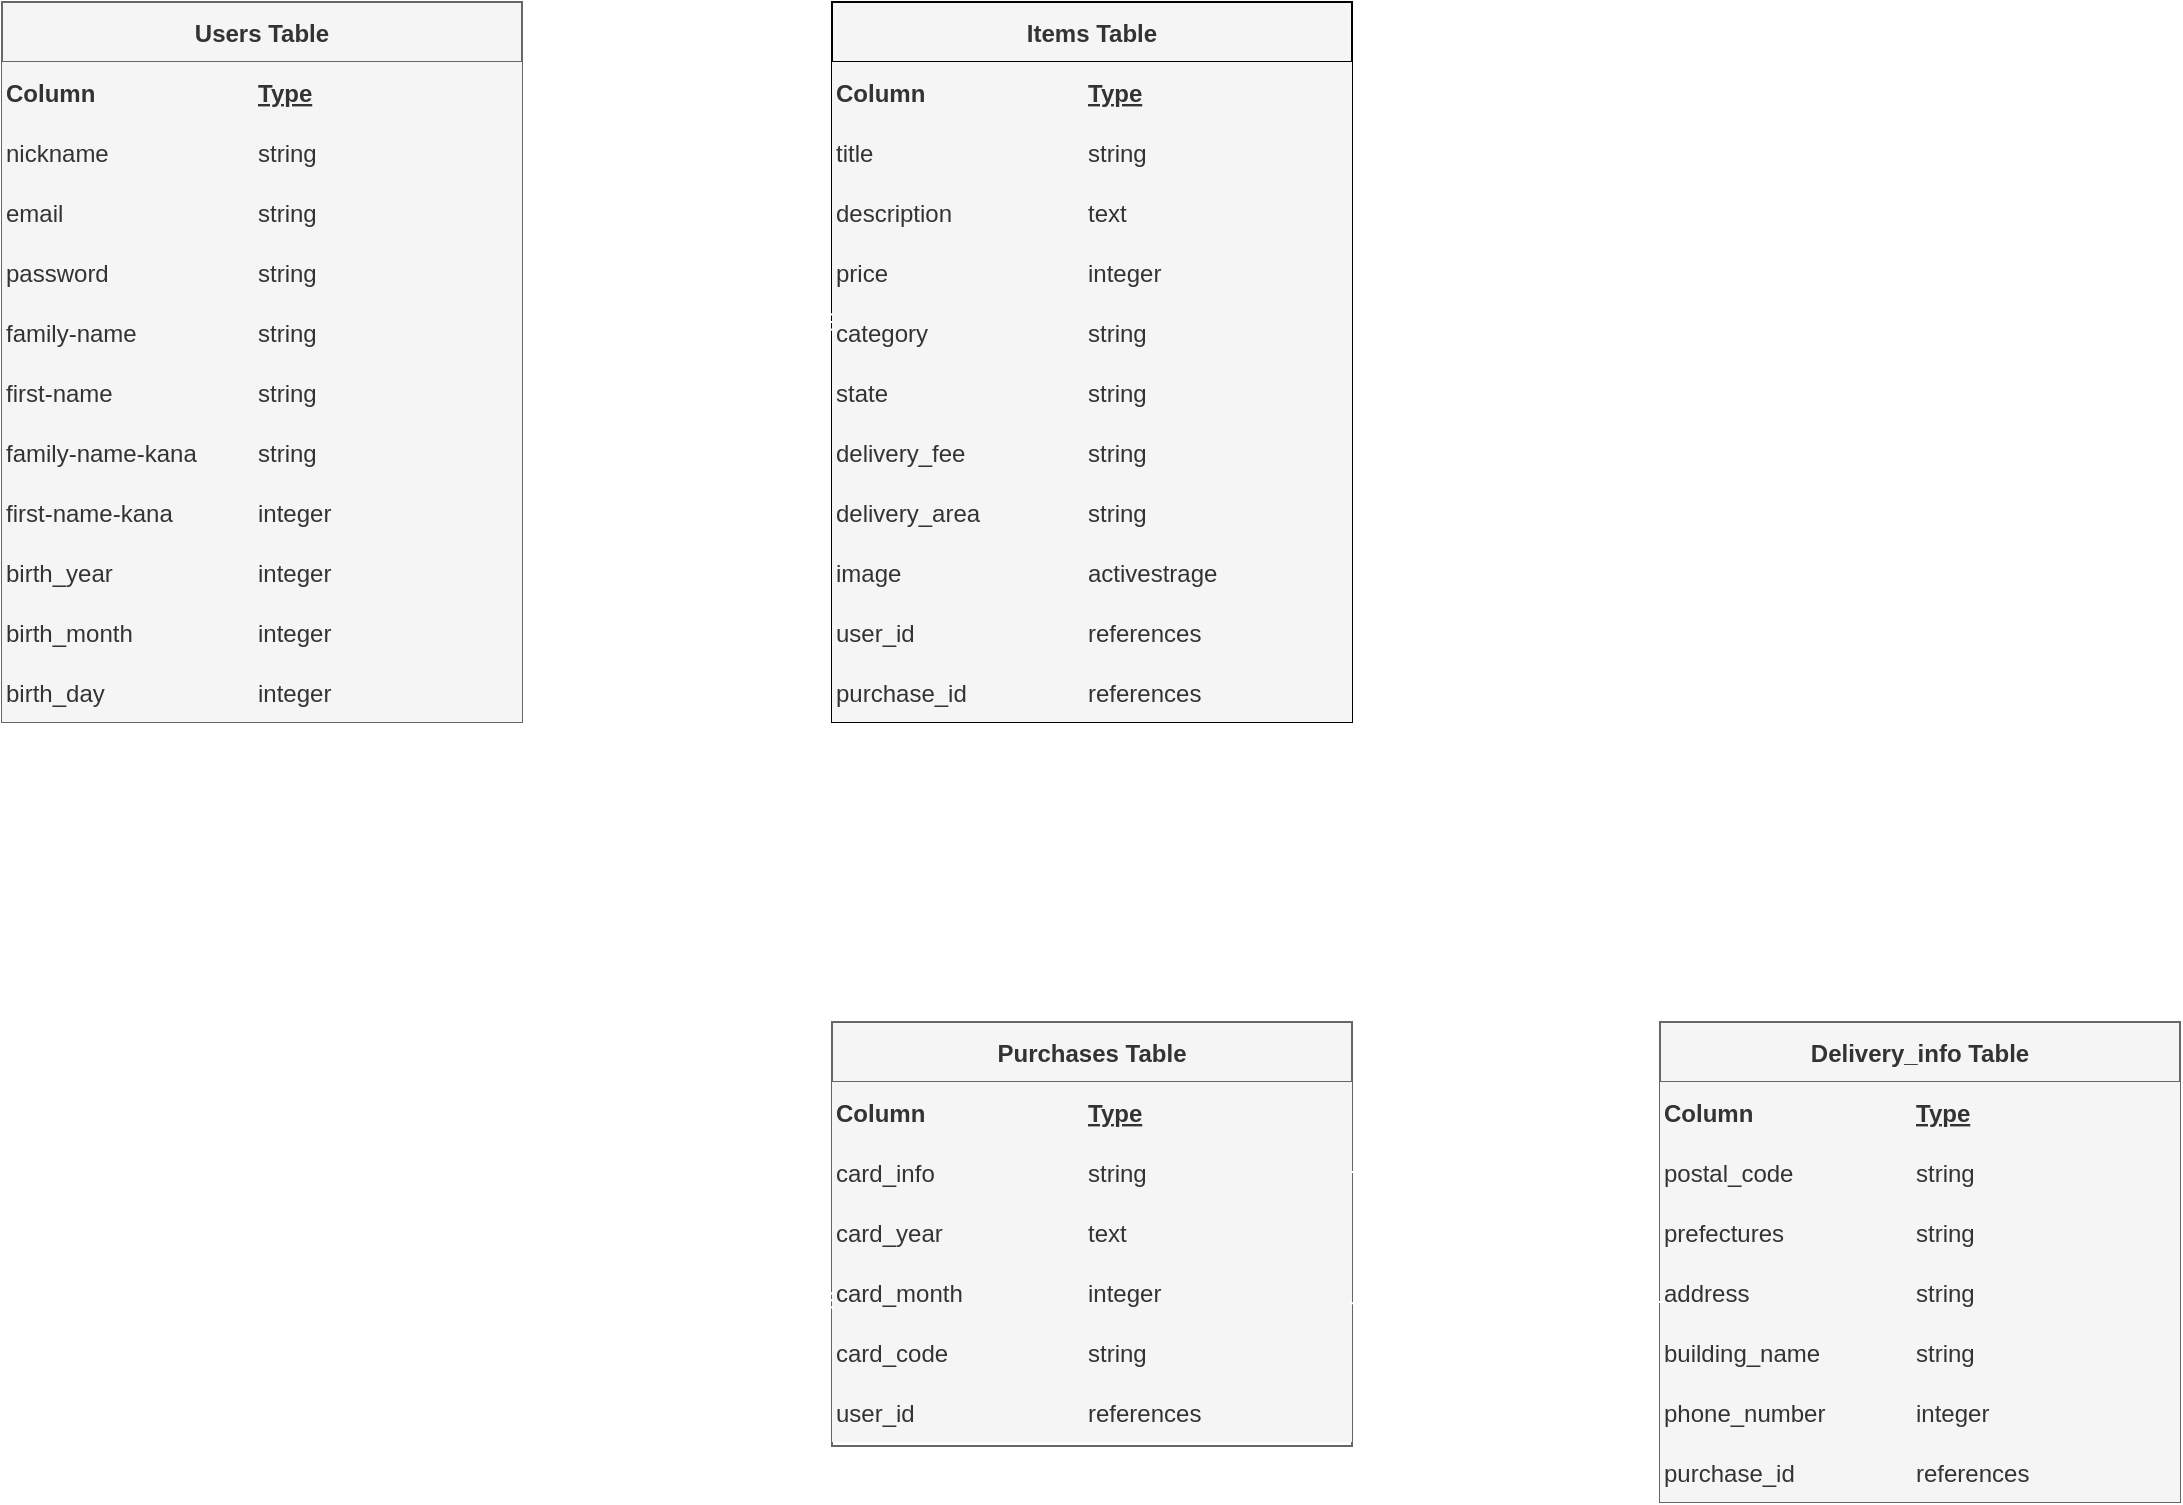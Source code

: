 <mxfile version="13.10.0" type="embed">
    <diagram id="tM0dwKvRPoc4STVT1mrL" name="ページ1">
        <mxGraphModel dx="780" dy="675" grid="1" gridSize="10" guides="1" tooltips="1" connect="1" arrows="1" fold="1" page="1" pageScale="1" pageWidth="1169" pageHeight="827" math="0" shadow="0">
            <root>
                <mxCell id="0"/>
                <mxCell id="1" parent="0"/>
                <mxCell id="63" value="Users Table" style="shape=table;startSize=30;container=1;collapsible=1;childLayout=tableLayout;fixedRows=1;rowLines=0;fontStyle=1;align=center;resizeLast=1;fillColor=#f5f5f5;strokeColor=#666666;fontColor=#333333;" parent="1" vertex="1">
                    <mxGeometry x="40" y="38" width="260" height="360" as="geometry"/>
                </mxCell>
                <mxCell id="64" value="" style="shape=partialRectangle;collapsible=0;dropTarget=0;pointerEvents=0;fillColor=#f5f5f5;top=0;left=0;bottom=1;right=0;points=[[0,0.5],[1,0.5]];portConstraint=eastwest;strokeColor=#666666;fontColor=#333333;" parent="63" vertex="1">
                    <mxGeometry y="30" width="260" height="30" as="geometry"/>
                </mxCell>
                <mxCell id="65" value="Column" style="shape=partialRectangle;connectable=0;fillColor=#f5f5f5;top=0;left=0;bottom=0;right=0;fontStyle=1;overflow=hidden;align=left;strokeColor=#666666;fontColor=#333333;" parent="64" vertex="1">
                    <mxGeometry width="120" height="30" as="geometry"/>
                </mxCell>
                <mxCell id="66" value="Type" style="shape=partialRectangle;connectable=0;fillColor=#f5f5f5;top=0;left=0;bottom=0;right=0;align=left;spacingLeft=6;fontStyle=5;overflow=hidden;strokeColor=#666666;fontColor=#333333;" parent="64" vertex="1">
                    <mxGeometry x="120" width="140" height="30" as="geometry"/>
                </mxCell>
                <mxCell id="67" value="" style="shape=partialRectangle;collapsible=0;dropTarget=0;pointerEvents=0;fillColor=#f5f5f5;top=0;left=0;bottom=0;right=0;points=[[0,0.5],[1,0.5]];portConstraint=eastwest;strokeColor=#666666;fontColor=#333333;" parent="63" vertex="1">
                    <mxGeometry y="60" width="260" height="30" as="geometry"/>
                </mxCell>
                <mxCell id="68" value="nickname" style="shape=partialRectangle;connectable=0;fillColor=#f5f5f5;top=0;left=0;bottom=0;right=0;editable=1;overflow=hidden;align=left;strokeColor=#666666;fontColor=#333333;" parent="67" vertex="1">
                    <mxGeometry width="120" height="30" as="geometry"/>
                </mxCell>
                <mxCell id="69" value="string" style="shape=partialRectangle;connectable=0;fillColor=#f5f5f5;top=0;left=0;bottom=0;right=0;align=left;spacingLeft=6;overflow=hidden;strokeColor=#666666;fontColor=#333333;" parent="67" vertex="1">
                    <mxGeometry x="120" width="140" height="30" as="geometry"/>
                </mxCell>
                <mxCell id="70" value="" style="shape=partialRectangle;collapsible=0;dropTarget=0;pointerEvents=0;fillColor=#f5f5f5;top=0;left=0;bottom=0;right=0;points=[[0,0.5],[1,0.5]];portConstraint=eastwest;strokeColor=#666666;fontColor=#333333;" parent="63" vertex="1">
                    <mxGeometry y="90" width="260" height="30" as="geometry"/>
                </mxCell>
                <mxCell id="71" value="email" style="shape=partialRectangle;connectable=0;fillColor=#f5f5f5;top=0;left=0;bottom=0;right=0;editable=1;overflow=hidden;align=left;strokeColor=#666666;fontColor=#333333;" parent="70" vertex="1">
                    <mxGeometry width="120" height="30" as="geometry"/>
                </mxCell>
                <mxCell id="72" value="string" style="shape=partialRectangle;connectable=0;fillColor=#f5f5f5;top=0;left=0;bottom=0;right=0;align=left;spacingLeft=6;overflow=hidden;strokeColor=#666666;fontColor=#333333;" parent="70" vertex="1">
                    <mxGeometry x="120" width="140" height="30" as="geometry"/>
                </mxCell>
                <mxCell id="73" value="" style="shape=partialRectangle;collapsible=0;dropTarget=0;pointerEvents=0;fillColor=#f5f5f5;top=0;left=0;bottom=0;right=0;points=[[0,0.5],[1,0.5]];portConstraint=eastwest;strokeColor=#666666;fontColor=#333333;" parent="63" vertex="1">
                    <mxGeometry y="120" width="260" height="30" as="geometry"/>
                </mxCell>
                <mxCell id="74" value="password" style="shape=partialRectangle;connectable=0;fillColor=#f5f5f5;top=0;left=0;bottom=0;right=0;editable=1;overflow=hidden;align=left;strokeColor=#666666;fontColor=#333333;" parent="73" vertex="1">
                    <mxGeometry width="120" height="30" as="geometry"/>
                </mxCell>
                <mxCell id="75" value="string" style="shape=partialRectangle;connectable=0;fillColor=#f5f5f5;top=0;left=0;bottom=0;right=0;align=left;spacingLeft=6;overflow=hidden;strokeColor=#666666;fontColor=#333333;" parent="73" vertex="1">
                    <mxGeometry x="120" width="140" height="30" as="geometry"/>
                </mxCell>
                <mxCell id="79" value="family-name" style="shape=partialRectangle;connectable=0;fillColor=#f5f5f5;top=0;left=0;bottom=0;right=0;editable=1;overflow=hidden;align=left;strokeColor=#666666;fontColor=#333333;" parent="1" vertex="1">
                    <mxGeometry x="40" y="188" width="120" height="30" as="geometry"/>
                </mxCell>
                <mxCell id="80" value="first-name" style="shape=partialRectangle;connectable=0;fillColor=#f5f5f5;top=0;left=0;bottom=0;right=0;editable=1;overflow=hidden;align=left;strokeColor=#666666;fontColor=#333333;" parent="1" vertex="1">
                    <mxGeometry x="40" y="218" width="120" height="30" as="geometry"/>
                </mxCell>
                <mxCell id="81" value="family-name-kana" style="shape=partialRectangle;connectable=0;fillColor=#f5f5f5;top=0;left=0;bottom=0;right=0;editable=1;overflow=hidden;align=left;strokeColor=#666666;fontColor=#333333;" parent="1" vertex="1">
                    <mxGeometry x="40" y="248" width="120" height="30" as="geometry"/>
                </mxCell>
                <mxCell id="82" value="first-name-kana" style="shape=partialRectangle;connectable=0;fillColor=#f5f5f5;top=0;left=0;bottom=0;right=0;editable=1;overflow=hidden;align=left;strokeColor=#666666;fontColor=#333333;" parent="1" vertex="1">
                    <mxGeometry x="40" y="278" width="120" height="30" as="geometry"/>
                </mxCell>
                <mxCell id="83" value="birth_year" style="shape=partialRectangle;connectable=0;fillColor=#f5f5f5;top=0;left=0;bottom=0;right=0;editable=1;overflow=hidden;align=left;strokeColor=#666666;fontColor=#333333;" parent="1" vertex="1">
                    <mxGeometry x="40" y="308" width="120" height="30" as="geometry"/>
                </mxCell>
                <mxCell id="84" value="birth_month" style="shape=partialRectangle;connectable=0;fillColor=#f5f5f5;top=0;left=0;bottom=0;right=0;editable=1;overflow=hidden;align=left;strokeColor=#666666;fontColor=#333333;" parent="1" vertex="1">
                    <mxGeometry x="40" y="338" width="130" height="30" as="geometry"/>
                </mxCell>
                <mxCell id="85" value="birth_day" style="shape=partialRectangle;connectable=0;fillColor=#f5f5f5;top=0;left=0;bottom=0;right=0;editable=1;overflow=hidden;align=left;strokeColor=#666666;fontColor=#333333;" parent="1" vertex="1">
                    <mxGeometry x="40" y="368" width="120" height="30" as="geometry"/>
                </mxCell>
                <mxCell id="88" value="string" style="shape=partialRectangle;connectable=0;fillColor=#f5f5f5;top=0;left=0;bottom=0;right=0;align=left;spacingLeft=6;overflow=hidden;strokeColor=#666666;fontColor=#333333;" parent="1" vertex="1">
                    <mxGeometry x="160" y="188" width="140" height="30" as="geometry"/>
                </mxCell>
                <mxCell id="89" value="string" style="shape=partialRectangle;connectable=0;fillColor=#f5f5f5;top=0;left=0;bottom=0;right=0;align=left;spacingLeft=6;overflow=hidden;strokeColor=#666666;fontColor=#333333;" parent="1" vertex="1">
                    <mxGeometry x="160" y="218" width="140" height="30" as="geometry"/>
                </mxCell>
                <mxCell id="90" value="string" style="shape=partialRectangle;connectable=0;fillColor=#f5f5f5;top=0;left=0;bottom=0;right=0;align=left;spacingLeft=6;overflow=hidden;strokeColor=#666666;fontColor=#333333;" parent="1" vertex="1">
                    <mxGeometry x="160" y="248" width="140" height="30" as="geometry"/>
                </mxCell>
                <mxCell id="91" value="integer" style="shape=partialRectangle;connectable=0;fillColor=#f5f5f5;top=0;left=0;bottom=0;right=0;align=left;spacingLeft=6;overflow=hidden;strokeColor=#666666;fontColor=#333333;" parent="1" vertex="1">
                    <mxGeometry x="160" y="278" width="140" height="30" as="geometry"/>
                </mxCell>
                <mxCell id="92" value="integer" style="shape=partialRectangle;connectable=0;fillColor=#f5f5f5;top=0;left=0;bottom=0;right=0;align=left;spacingLeft=6;overflow=hidden;strokeColor=#666666;fontColor=#333333;" parent="1" vertex="1">
                    <mxGeometry x="160" y="308" width="140" height="30" as="geometry"/>
                </mxCell>
                <mxCell id="93" value="integer" style="shape=partialRectangle;connectable=0;fillColor=#f5f5f5;top=0;left=0;bottom=0;right=0;align=left;spacingLeft=6;overflow=hidden;strokeColor=#666666;fontColor=#333333;" parent="1" vertex="1">
                    <mxGeometry x="160" y="338" width="140" height="30" as="geometry"/>
                </mxCell>
                <mxCell id="94" value="integer" style="shape=partialRectangle;connectable=0;fillColor=#f5f5f5;top=0;left=0;bottom=0;right=0;align=left;spacingLeft=6;overflow=hidden;strokeColor=#666666;fontColor=#333333;" parent="1" vertex="1">
                    <mxGeometry x="160" y="368" width="140" height="30" as="geometry"/>
                </mxCell>
                <mxCell id="122" value="Items Table" style="shape=table;startSize=30;container=1;collapsible=1;childLayout=tableLayout;fixedRows=1;rowLines=0;fontStyle=1;align=center;resizeLast=1;fillColor=#f5f5f5;fontColor=#333333;strokeColor=#000000;strokeWidth=1;" parent="1" vertex="1">
                    <mxGeometry x="455" y="38" width="260" height="360" as="geometry"/>
                </mxCell>
                <mxCell id="123" value="" style="shape=partialRectangle;collapsible=0;dropTarget=0;pointerEvents=0;fillColor=#f5f5f5;top=0;left=0;bottom=1;right=0;points=[[0,0.5],[1,0.5]];portConstraint=eastwest;fontColor=#333333;strokeColor=#000000;" parent="122" vertex="1">
                    <mxGeometry y="30" width="260" height="30" as="geometry"/>
                </mxCell>
                <mxCell id="124" value="Column" style="shape=partialRectangle;connectable=0;fillColor=#f5f5f5;top=0;left=0;bottom=0;right=0;fontStyle=1;overflow=hidden;align=left;fontColor=#333333;strokeColor=#000000;" parent="123" vertex="1">
                    <mxGeometry width="120" height="30" as="geometry"/>
                </mxCell>
                <mxCell id="125" value="Type" style="shape=partialRectangle;connectable=0;fillColor=#f5f5f5;top=0;left=0;bottom=0;right=0;align=left;spacingLeft=6;fontStyle=5;overflow=hidden;fontColor=#333333;strokeColor=#000000;" parent="123" vertex="1">
                    <mxGeometry x="120" width="140" height="30" as="geometry"/>
                </mxCell>
                <mxCell id="126" value="" style="shape=partialRectangle;collapsible=0;dropTarget=0;pointerEvents=0;fillColor=#f5f5f5;top=0;left=0;bottom=0;right=0;points=[[0,0.5],[1,0.5]];portConstraint=eastwest;fontColor=#333333;strokeColor=#000000;" parent="122" vertex="1">
                    <mxGeometry y="60" width="260" height="30" as="geometry"/>
                </mxCell>
                <mxCell id="127" value="title" style="shape=partialRectangle;connectable=0;fillColor=#f5f5f5;top=0;left=0;bottom=0;right=0;editable=1;overflow=hidden;align=left;fontColor=#333333;strokeColor=#000000;" parent="126" vertex="1">
                    <mxGeometry width="120" height="30" as="geometry"/>
                </mxCell>
                <mxCell id="128" value="string" style="shape=partialRectangle;connectable=0;fillColor=#f5f5f5;top=0;left=0;bottom=0;right=0;align=left;spacingLeft=6;overflow=hidden;fontColor=#333333;strokeColor=#000000;" parent="126" vertex="1">
                    <mxGeometry x="120" width="140" height="30" as="geometry"/>
                </mxCell>
                <mxCell id="129" value="" style="shape=partialRectangle;collapsible=0;dropTarget=0;pointerEvents=0;fillColor=#f5f5f5;top=0;left=0;bottom=0;right=0;points=[[0,0.5],[1,0.5]];portConstraint=eastwest;fontColor=#333333;strokeColor=#000000;" parent="122" vertex="1">
                    <mxGeometry y="90" width="260" height="30" as="geometry"/>
                </mxCell>
                <mxCell id="130" value="description" style="shape=partialRectangle;connectable=0;fillColor=#f5f5f5;top=0;left=0;bottom=0;right=0;editable=1;overflow=hidden;align=left;fontColor=#333333;strokeColor=#000000;" parent="129" vertex="1">
                    <mxGeometry width="120" height="30" as="geometry"/>
                </mxCell>
                <mxCell id="131" value="text" style="shape=partialRectangle;connectable=0;fillColor=#f5f5f5;top=0;left=0;bottom=0;right=0;align=left;spacingLeft=6;overflow=hidden;fontColor=#333333;strokeColor=#000000;" parent="129" vertex="1">
                    <mxGeometry x="120" width="140" height="30" as="geometry"/>
                </mxCell>
                <mxCell id="132" value="" style="shape=partialRectangle;collapsible=0;dropTarget=0;pointerEvents=0;fillColor=#f5f5f5;top=0;left=0;bottom=0;right=0;points=[[0,0.5],[1,0.5]];portConstraint=eastwest;fontColor=#333333;strokeColor=#000000;" parent="122" vertex="1">
                    <mxGeometry y="120" width="260" height="30" as="geometry"/>
                </mxCell>
                <mxCell id="133" value="price" style="shape=partialRectangle;connectable=0;fillColor=#f5f5f5;top=0;left=0;bottom=0;right=0;editable=1;overflow=hidden;align=left;fontColor=#333333;strokeColor=#000000;" parent="132" vertex="1">
                    <mxGeometry width="120" height="30" as="geometry"/>
                </mxCell>
                <mxCell id="134" value="integer" style="shape=partialRectangle;connectable=0;fillColor=#f5f5f5;top=0;left=0;bottom=0;right=0;align=left;spacingLeft=6;overflow=hidden;fontColor=#333333;strokeColor=#000000;" parent="132" vertex="1">
                    <mxGeometry x="120" width="140" height="30" as="geometry"/>
                </mxCell>
                <mxCell id="135" value="category " style="shape=partialRectangle;connectable=0;fillColor=#f5f5f5;top=0;left=0;bottom=0;right=0;editable=1;overflow=hidden;align=left;fontColor=#333333;strokeColor=#000000;" parent="1" vertex="1">
                    <mxGeometry x="455" y="188" width="125" height="30" as="geometry"/>
                </mxCell>
                <mxCell id="136" value="state" style="shape=partialRectangle;connectable=0;fillColor=#f5f5f5;top=0;left=0;bottom=0;right=0;editable=1;overflow=hidden;align=left;fontColor=#333333;strokeColor=#000000;" parent="1" vertex="1">
                    <mxGeometry x="455" y="218" width="125" height="30" as="geometry"/>
                </mxCell>
                <mxCell id="137" value="delivery_fee" style="shape=partialRectangle;connectable=0;fillColor=#f5f5f5;top=0;left=0;bottom=0;right=0;editable=1;overflow=hidden;align=left;fontColor=#333333;strokeColor=#000000;" parent="1" vertex="1">
                    <mxGeometry x="455" y="248" width="125" height="30" as="geometry"/>
                </mxCell>
                <mxCell id="138" value="delivery_area" style="shape=partialRectangle;connectable=0;fillColor=#f5f5f5;top=0;left=0;bottom=0;right=0;editable=1;overflow=hidden;align=left;fontColor=#333333;strokeColor=#000000;" parent="1" vertex="1">
                    <mxGeometry x="455" y="278" width="125" height="30" as="geometry"/>
                </mxCell>
                <mxCell id="139" value="image" style="shape=partialRectangle;connectable=0;fillColor=#f5f5f5;top=0;left=0;bottom=0;right=0;editable=1;overflow=hidden;align=left;fontColor=#333333;strokeColor=#000000;" parent="1" vertex="1">
                    <mxGeometry x="455" y="308" width="125" height="30" as="geometry"/>
                </mxCell>
                <mxCell id="140" value="user_id" style="shape=partialRectangle;connectable=0;fillColor=#f5f5f5;top=0;left=0;bottom=0;right=0;editable=1;overflow=hidden;align=left;fontColor=#333333;strokeColor=#000000;" parent="1" vertex="1">
                    <mxGeometry x="455" y="338" width="125" height="30" as="geometry"/>
                </mxCell>
                <mxCell id="141" value="purchase_id" style="shape=partialRectangle;connectable=0;fillColor=#f5f5f5;top=0;left=0;bottom=0;right=0;editable=1;overflow=hidden;align=left;fontColor=#333333;strokeColor=#000000;" parent="1" vertex="1">
                    <mxGeometry x="455" y="368" width="125" height="30" as="geometry"/>
                </mxCell>
                <mxCell id="142" value="string" style="shape=partialRectangle;connectable=0;fillColor=#f5f5f5;top=0;left=0;bottom=0;right=0;align=left;spacingLeft=6;overflow=hidden;fontColor=#333333;strokeColor=#000000;" parent="1" vertex="1">
                    <mxGeometry x="575" y="188" width="140" height="30" as="geometry"/>
                </mxCell>
                <mxCell id="143" value="string" style="shape=partialRectangle;connectable=0;fillColor=#f5f5f5;top=0;left=0;bottom=0;right=0;align=left;spacingLeft=6;overflow=hidden;fontColor=#333333;strokeColor=#000000;" parent="1" vertex="1">
                    <mxGeometry x="575" y="218" width="140" height="30" as="geometry"/>
                </mxCell>
                <mxCell id="144" value="string" style="shape=partialRectangle;connectable=0;fillColor=#f5f5f5;top=0;left=0;bottom=0;right=0;align=left;spacingLeft=6;overflow=hidden;fontColor=#333333;strokeColor=#000000;" parent="1" vertex="1">
                    <mxGeometry x="575" y="248" width="140" height="30" as="geometry"/>
                </mxCell>
                <mxCell id="145" value="string" style="shape=partialRectangle;connectable=0;fillColor=#f5f5f5;top=0;left=0;bottom=0;right=0;align=left;spacingLeft=6;overflow=hidden;fontColor=#333333;strokeColor=#000000;" parent="1" vertex="1">
                    <mxGeometry x="575" y="278" width="140" height="30" as="geometry"/>
                </mxCell>
                <mxCell id="146" value="activestrage" style="shape=partialRectangle;connectable=0;fillColor=#f5f5f5;top=0;left=0;bottom=0;right=0;align=left;spacingLeft=6;overflow=hidden;fontColor=#333333;strokeColor=#000000;" parent="1" vertex="1">
                    <mxGeometry x="575" y="308" width="140" height="30" as="geometry"/>
                </mxCell>
                <mxCell id="147" value="references" style="shape=partialRectangle;connectable=0;fillColor=#f5f5f5;top=0;left=0;bottom=0;right=0;align=left;spacingLeft=6;overflow=hidden;fontColor=#333333;strokeColor=#000000;" parent="1" vertex="1">
                    <mxGeometry x="575" y="338" width="140" height="30" as="geometry"/>
                </mxCell>
                <mxCell id="148" value="references" style="shape=partialRectangle;connectable=0;fillColor=#f5f5f5;top=0;left=0;bottom=0;right=0;align=left;spacingLeft=6;overflow=hidden;fontColor=#333333;strokeColor=#000000;" parent="1" vertex="1">
                    <mxGeometry x="575" y="368" width="140" height="30" as="geometry"/>
                </mxCell>
                <mxCell id="176" value="Purchases Table" style="shape=table;startSize=30;container=1;collapsible=1;childLayout=tableLayout;fixedRows=1;rowLines=0;fontStyle=1;align=center;resizeLast=1;fillColor=#f5f5f5;strokeColor=#666666;fontColor=#333333;" vertex="1" parent="1">
                    <mxGeometry x="455" y="548" width="260" height="212" as="geometry"/>
                </mxCell>
                <mxCell id="177" value="" style="shape=partialRectangle;collapsible=0;dropTarget=0;pointerEvents=0;fillColor=#f5f5f5;top=0;left=0;bottom=1;right=0;points=[[0,0.5],[1,0.5]];portConstraint=eastwest;strokeColor=#666666;fontColor=#333333;" vertex="1" parent="176">
                    <mxGeometry y="30" width="260" height="30" as="geometry"/>
                </mxCell>
                <mxCell id="178" value="Column" style="shape=partialRectangle;connectable=0;fillColor=#f5f5f5;top=0;left=0;bottom=0;right=0;fontStyle=1;overflow=hidden;align=left;strokeColor=#666666;fontColor=#333333;" vertex="1" parent="177">
                    <mxGeometry width="120" height="30" as="geometry"/>
                </mxCell>
                <mxCell id="179" value="Type" style="shape=partialRectangle;connectable=0;fillColor=#f5f5f5;top=0;left=0;bottom=0;right=0;align=left;spacingLeft=6;fontStyle=5;overflow=hidden;strokeColor=#666666;fontColor=#333333;" vertex="1" parent="177">
                    <mxGeometry x="120" width="140" height="30" as="geometry"/>
                </mxCell>
                <mxCell id="180" value="" style="shape=partialRectangle;collapsible=0;dropTarget=0;pointerEvents=0;fillColor=#f5f5f5;top=0;left=0;bottom=0;right=0;points=[[0,0.5],[1,0.5]];portConstraint=eastwest;strokeColor=#666666;fontColor=#333333;" vertex="1" parent="176">
                    <mxGeometry y="60" width="260" height="30" as="geometry"/>
                </mxCell>
                <mxCell id="181" value="card_info" style="shape=partialRectangle;connectable=0;fillColor=#f5f5f5;top=0;left=0;bottom=0;right=0;editable=1;overflow=hidden;align=left;strokeColor=#666666;fontColor=#333333;" vertex="1" parent="180">
                    <mxGeometry width="120" height="30" as="geometry"/>
                </mxCell>
                <mxCell id="182" value="string" style="shape=partialRectangle;connectable=0;fillColor=#f5f5f5;top=0;left=0;bottom=0;right=0;align=left;spacingLeft=6;overflow=hidden;strokeColor=#666666;fontColor=#333333;" vertex="1" parent="180">
                    <mxGeometry x="120" width="140" height="30" as="geometry"/>
                </mxCell>
                <mxCell id="183" value="" style="shape=partialRectangle;collapsible=0;dropTarget=0;pointerEvents=0;fillColor=#f5f5f5;top=0;left=0;bottom=0;right=0;points=[[0,0.5],[1,0.5]];portConstraint=eastwest;strokeColor=#666666;fontColor=#333333;" vertex="1" parent="176">
                    <mxGeometry y="90" width="260" height="30" as="geometry"/>
                </mxCell>
                <mxCell id="184" value="card_year" style="shape=partialRectangle;connectable=0;fillColor=#f5f5f5;top=0;left=0;bottom=0;right=0;editable=1;overflow=hidden;align=left;strokeColor=#666666;fontColor=#333333;" vertex="1" parent="183">
                    <mxGeometry width="120" height="30" as="geometry"/>
                </mxCell>
                <mxCell id="185" value="text" style="shape=partialRectangle;connectable=0;fillColor=#f5f5f5;top=0;left=0;bottom=0;right=0;align=left;spacingLeft=6;overflow=hidden;strokeColor=#666666;fontColor=#333333;" vertex="1" parent="183">
                    <mxGeometry x="120" width="140" height="30" as="geometry"/>
                </mxCell>
                <mxCell id="186" value="" style="shape=partialRectangle;collapsible=0;dropTarget=0;pointerEvents=0;fillColor=#f5f5f5;top=0;left=0;bottom=0;right=0;points=[[0,0.5],[1,0.5]];portConstraint=eastwest;strokeColor=#666666;fontColor=#333333;" vertex="1" parent="176">
                    <mxGeometry y="120" width="260" height="30" as="geometry"/>
                </mxCell>
                <mxCell id="187" value="card_month" style="shape=partialRectangle;connectable=0;fillColor=#f5f5f5;top=0;left=0;bottom=0;right=0;editable=1;overflow=hidden;align=left;strokeColor=#666666;fontColor=#333333;" vertex="1" parent="186">
                    <mxGeometry width="120" height="30" as="geometry"/>
                </mxCell>
                <mxCell id="188" value="integer" style="shape=partialRectangle;connectable=0;fillColor=#f5f5f5;top=0;left=0;bottom=0;right=0;align=left;spacingLeft=6;overflow=hidden;strokeColor=#666666;fontColor=#333333;" vertex="1" parent="186">
                    <mxGeometry x="120" width="140" height="30" as="geometry"/>
                </mxCell>
                <mxCell id="189" value="card_code" style="shape=partialRectangle;connectable=0;fillColor=#f5f5f5;top=0;left=0;bottom=0;right=0;editable=1;overflow=hidden;align=left;strokeColor=#666666;fontColor=#333333;" vertex="1" parent="1">
                    <mxGeometry x="455" y="698" width="125" height="30" as="geometry"/>
                </mxCell>
                <mxCell id="190" value="user_id" style="shape=partialRectangle;connectable=0;fillColor=#f5f5f5;top=0;left=0;bottom=0;right=0;editable=1;overflow=hidden;align=left;strokeColor=#666666;fontColor=#333333;" vertex="1" parent="1">
                    <mxGeometry x="455" y="728" width="125" height="30" as="geometry"/>
                </mxCell>
                <mxCell id="196" value="string" style="shape=partialRectangle;connectable=0;fillColor=#f5f5f5;top=0;left=0;bottom=0;right=0;align=left;spacingLeft=6;overflow=hidden;strokeColor=#666666;fontColor=#333333;" vertex="1" parent="1">
                    <mxGeometry x="575" y="698" width="140" height="30" as="geometry"/>
                </mxCell>
                <mxCell id="197" value="references" style="shape=partialRectangle;connectable=0;fillColor=#f5f5f5;top=0;left=0;bottom=0;right=0;align=left;spacingLeft=6;overflow=hidden;strokeColor=#666666;fontColor=#333333;" vertex="1" parent="1">
                    <mxGeometry x="575" y="728" width="140" height="30" as="geometry"/>
                </mxCell>
                <mxCell id="223" value="Delivery_info Table" style="shape=table;startSize=30;container=1;collapsible=1;childLayout=tableLayout;fixedRows=1;rowLines=0;fontStyle=1;align=center;resizeLast=1;fillColor=#f5f5f5;strokeColor=#666666;fontColor=#333333;" vertex="1" parent="1">
                    <mxGeometry x="869" y="548" width="260" height="240" as="geometry"/>
                </mxCell>
                <mxCell id="224" value="" style="shape=partialRectangle;collapsible=0;dropTarget=0;pointerEvents=0;fillColor=#f5f5f5;top=0;left=0;bottom=1;right=0;points=[[0,0.5],[1,0.5]];portConstraint=eastwest;strokeColor=#666666;fontColor=#333333;" vertex="1" parent="223">
                    <mxGeometry y="30" width="260" height="30" as="geometry"/>
                </mxCell>
                <mxCell id="225" value="Column" style="shape=partialRectangle;connectable=0;fillColor=#f5f5f5;top=0;left=0;bottom=0;right=0;fontStyle=1;overflow=hidden;align=left;strokeColor=#666666;fontColor=#333333;" vertex="1" parent="224">
                    <mxGeometry width="120" height="30" as="geometry"/>
                </mxCell>
                <mxCell id="226" value="Type" style="shape=partialRectangle;connectable=0;fillColor=#f5f5f5;top=0;left=0;bottom=0;right=0;align=left;spacingLeft=6;fontStyle=5;overflow=hidden;strokeColor=#666666;fontColor=#333333;" vertex="1" parent="224">
                    <mxGeometry x="120" width="140" height="30" as="geometry"/>
                </mxCell>
                <mxCell id="227" value="" style="shape=partialRectangle;collapsible=0;dropTarget=0;pointerEvents=0;fillColor=#f5f5f5;top=0;left=0;bottom=0;right=0;points=[[0,0.5],[1,0.5]];portConstraint=eastwest;strokeColor=#666666;fontColor=#333333;" vertex="1" parent="223">
                    <mxGeometry y="60" width="260" height="30" as="geometry"/>
                </mxCell>
                <mxCell id="228" value="postal_code" style="shape=partialRectangle;connectable=0;fillColor=#f5f5f5;top=0;left=0;bottom=0;right=0;editable=1;overflow=hidden;align=left;strokeColor=#666666;fontColor=#333333;" vertex="1" parent="227">
                    <mxGeometry width="120" height="30" as="geometry"/>
                </mxCell>
                <mxCell id="229" value="string" style="shape=partialRectangle;connectable=0;fillColor=#f5f5f5;top=0;left=0;bottom=0;right=0;align=left;spacingLeft=6;overflow=hidden;strokeColor=#666666;fontColor=#333333;" vertex="1" parent="227">
                    <mxGeometry x="120" width="140" height="30" as="geometry"/>
                </mxCell>
                <mxCell id="230" value="" style="shape=partialRectangle;collapsible=0;dropTarget=0;pointerEvents=0;fillColor=#f5f5f5;top=0;left=0;bottom=0;right=0;points=[[0,0.5],[1,0.5]];portConstraint=eastwest;strokeColor=#666666;fontColor=#333333;" vertex="1" parent="223">
                    <mxGeometry y="90" width="260" height="30" as="geometry"/>
                </mxCell>
                <mxCell id="231" value="prefectures " style="shape=partialRectangle;connectable=0;fillColor=#f5f5f5;top=0;left=0;bottom=0;right=0;editable=1;overflow=hidden;align=left;strokeColor=#666666;fontColor=#333333;" vertex="1" parent="230">
                    <mxGeometry width="120" height="30" as="geometry"/>
                </mxCell>
                <mxCell id="232" value="string" style="shape=partialRectangle;connectable=0;fillColor=#f5f5f5;top=0;left=0;bottom=0;right=0;align=left;spacingLeft=6;overflow=hidden;strokeColor=#666666;fontColor=#333333;" vertex="1" parent="230">
                    <mxGeometry x="120" width="140" height="30" as="geometry"/>
                </mxCell>
                <mxCell id="233" value="" style="shape=partialRectangle;collapsible=0;dropTarget=0;pointerEvents=0;fillColor=#f5f5f5;top=0;left=0;bottom=0;right=0;points=[[0,0.5],[1,0.5]];portConstraint=eastwest;strokeColor=#666666;fontColor=#333333;" vertex="1" parent="223">
                    <mxGeometry y="120" width="260" height="30" as="geometry"/>
                </mxCell>
                <mxCell id="234" value="address " style="shape=partialRectangle;connectable=0;fillColor=#f5f5f5;top=0;left=0;bottom=0;right=0;editable=1;overflow=hidden;align=left;strokeColor=#666666;fontColor=#333333;" vertex="1" parent="233">
                    <mxGeometry width="120" height="30" as="geometry"/>
                </mxCell>
                <mxCell id="235" value="string" style="shape=partialRectangle;connectable=0;fillColor=#f5f5f5;top=0;left=0;bottom=0;right=0;align=left;spacingLeft=6;overflow=hidden;strokeColor=#666666;fontColor=#333333;" vertex="1" parent="233">
                    <mxGeometry x="120" width="140" height="30" as="geometry"/>
                </mxCell>
                <mxCell id="236" value="building_name" style="shape=partialRectangle;connectable=0;fillColor=#f5f5f5;top=0;left=0;bottom=0;right=0;editable=1;overflow=hidden;align=left;strokeColor=#666666;fontColor=#333333;" vertex="1" parent="1">
                    <mxGeometry x="869" y="698" width="121" height="30" as="geometry"/>
                </mxCell>
                <mxCell id="237" value="phone_number " style="shape=partialRectangle;connectable=0;fillColor=#f5f5f5;top=0;left=0;bottom=0;right=0;editable=1;overflow=hidden;align=left;strokeColor=#666666;fontColor=#333333;" vertex="1" parent="1">
                    <mxGeometry x="869" y="728" width="121" height="30" as="geometry"/>
                </mxCell>
                <mxCell id="238" value="purchase_id" style="shape=partialRectangle;connectable=0;fillColor=#f5f5f5;top=0;left=0;bottom=0;right=0;editable=1;overflow=hidden;align=left;strokeColor=#666666;fontColor=#333333;" vertex="1" parent="1">
                    <mxGeometry x="869" y="758" width="121" height="30" as="geometry"/>
                </mxCell>
                <mxCell id="239" value="string" style="shape=partialRectangle;connectable=0;fillColor=#f5f5f5;top=0;left=0;bottom=0;right=0;align=left;spacingLeft=6;overflow=hidden;strokeColor=#666666;fontColor=#333333;" vertex="1" parent="1">
                    <mxGeometry x="989" y="698" width="140" height="30" as="geometry"/>
                </mxCell>
                <mxCell id="240" value="integer" style="shape=partialRectangle;connectable=0;fillColor=#f5f5f5;top=0;left=0;bottom=0;right=0;align=left;spacingLeft=6;overflow=hidden;strokeColor=#666666;fontColor=#333333;" vertex="1" parent="1">
                    <mxGeometry x="989" y="728" width="140" height="30" as="geometry"/>
                </mxCell>
                <mxCell id="241" value="references" style="shape=partialRectangle;connectable=0;fillColor=#f5f5f5;top=0;left=0;bottom=0;right=0;align=left;spacingLeft=6;overflow=hidden;strokeColor=#666666;fontColor=#333333;" vertex="1" parent="1">
                    <mxGeometry x="989" y="758" width="140" height="30" as="geometry"/>
                </mxCell>
                <mxCell id="249" value="" style="edgeStyle=entityRelationEdgeStyle;fontSize=12;html=1;endArrow=ERoneToMany;startArrow=ERzeroToOne;entryX=0.003;entryY=0.638;entryDx=0;entryDy=0;entryPerimeter=0;fillColor=#f5f5f5;strokeColor=#FFFFFF;" edge="1" parent="1" target="186">
                    <mxGeometry width="100" height="100" relative="1" as="geometry">
                        <mxPoint x="301" y="308" as="sourcePoint"/>
                        <mxPoint x="445" y="758" as="targetPoint"/>
                    </mxGeometry>
                </mxCell>
                <mxCell id="250" value="" style="edgeStyle=entityRelationEdgeStyle;fontSize=12;html=1;endArrow=ERoneToMany;startArrow=ERzeroToOne;exitX=1;exitY=0.5;exitDx=0;exitDy=0;fillColor=#f5f5f5;strokeColor=#FFFFFF;" edge="1" parent="1" source="180">
                    <mxGeometry width="100" height="100" relative="1" as="geometry">
                        <mxPoint x="717.5" y="678" as="sourcePoint"/>
                        <mxPoint x="452.5" y="298" as="targetPoint"/>
                    </mxGeometry>
                </mxCell>
                <mxCell id="251" value="" style="edgeStyle=entityRelationEdgeStyle;fontSize=12;html=1;endArrow=ERoneToMany;startArrow=ERzeroToOne;fillColor=#f5f5f5;strokeColor=#FFFFFF;" edge="1" parent="1">
                    <mxGeometry width="100" height="100" relative="1" as="geometry">
                        <mxPoint x="301" y="198" as="sourcePoint"/>
                        <mxPoint x="455" y="198" as="targetPoint"/>
                    </mxGeometry>
                </mxCell>
                <mxCell id="252" value="" style="edgeStyle=entityRelationEdgeStyle;fontSize=12;html=1;endArrow=ERzeroToOne;startArrow=ERmandOne;exitX=0.997;exitY=0.686;exitDx=0;exitDy=0;exitPerimeter=0;fillColor=#f5f5f5;strokeColor=#FFFFFF;" edge="1" parent="1" source="186">
                    <mxGeometry width="100" height="100" relative="1" as="geometry">
                        <mxPoint x="720" y="688" as="sourcePoint"/>
                        <mxPoint x="871" y="688" as="targetPoint"/>
                    </mxGeometry>
                </mxCell>
            </root>
        </mxGraphModel>
    </diagram>
</mxfile>
